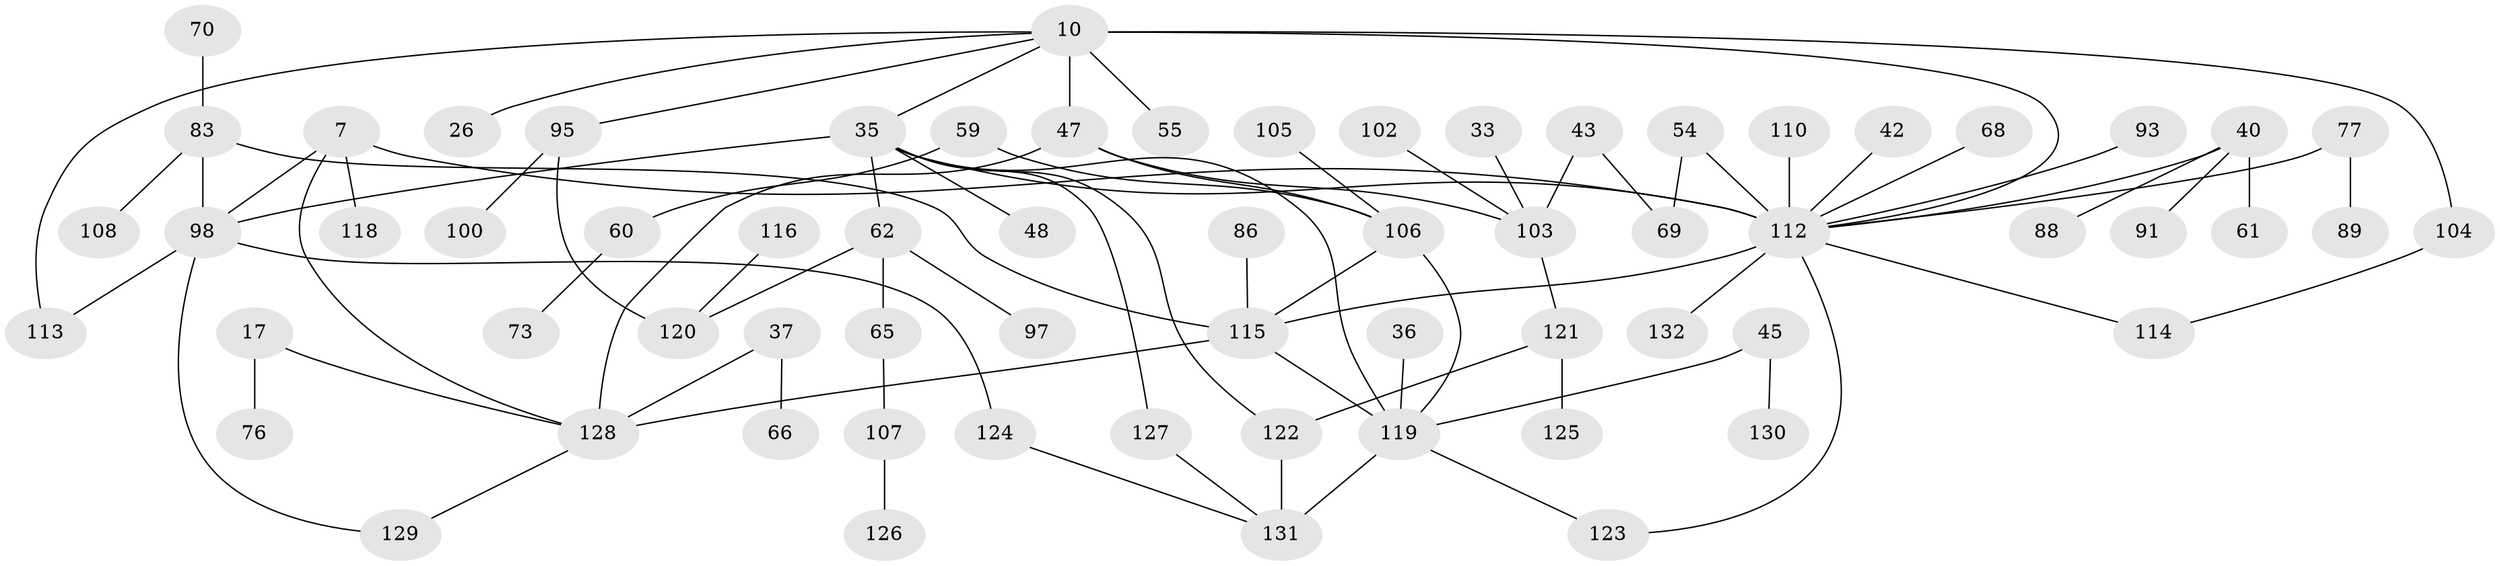 // original degree distribution, {5: 0.06060606060606061, 3: 0.16666666666666666, 4: 0.06818181818181818, 1: 0.2803030303030303, 7: 0.007575757575757576, 8: 0.015151515151515152, 6: 0.03787878787878788, 2: 0.36363636363636365}
// Generated by graph-tools (version 1.1) at 2025/41/03/09/25 04:41:30]
// undirected, 66 vertices, 83 edges
graph export_dot {
graph [start="1"]
  node [color=gray90,style=filled];
  7 [super="+5+6"];
  10 [super="+8"];
  17;
  26;
  33;
  35 [super="+19"];
  36;
  37;
  40;
  42;
  43 [super="+28"];
  45;
  47 [super="+2+1+34"];
  48;
  54;
  55;
  59;
  60;
  61;
  62;
  65;
  66;
  68;
  69;
  70;
  73;
  76;
  77;
  83 [super="+50"];
  86;
  88;
  89;
  91;
  93;
  95 [super="+46"];
  97;
  98 [super="+30+31+41+84"];
  100;
  102;
  103 [super="+25"];
  104;
  105;
  106 [super="+80"];
  107;
  108;
  110;
  112 [super="+96+87+109"];
  113 [super="+78"];
  114;
  115 [super="+75+90"];
  116;
  118;
  119 [super="+117+101+52"];
  120 [super="+79"];
  121;
  122;
  123 [super="+24"];
  124;
  125;
  126;
  127 [super="+111"];
  128 [super="+27+13+22"];
  129;
  130;
  131 [super="+74"];
  132;
  7 -- 118;
  7 -- 98;
  7 -- 128;
  7 -- 112;
  10 -- 55;
  10 -- 35;
  10 -- 26;
  10 -- 104;
  10 -- 47 [weight=2];
  10 -- 95;
  10 -- 113;
  10 -- 112;
  17 -- 76;
  17 -- 128;
  33 -- 103;
  35 -- 48;
  35 -- 62 [weight=2];
  35 -- 122;
  35 -- 98 [weight=2];
  35 -- 119;
  35 -- 112;
  35 -- 127;
  36 -- 119;
  37 -- 66;
  37 -- 128;
  40 -- 61;
  40 -- 88;
  40 -- 91;
  40 -- 112;
  42 -- 112;
  43 -- 69;
  43 -- 103 [weight=2];
  45 -- 130;
  45 -- 119;
  47 -- 106 [weight=2];
  47 -- 103;
  47 -- 128;
  54 -- 69;
  54 -- 112;
  59 -- 60;
  59 -- 106;
  60 -- 73;
  62 -- 65;
  62 -- 97;
  62 -- 120;
  65 -- 107;
  68 -- 112;
  70 -- 83;
  77 -- 89;
  77 -- 112;
  83 -- 108;
  83 -- 115;
  83 -- 98 [weight=2];
  86 -- 115;
  93 -- 112;
  95 -- 120;
  95 -- 100;
  98 -- 124;
  98 -- 129;
  98 -- 113;
  102 -- 103;
  103 -- 121;
  104 -- 114;
  105 -- 106;
  106 -- 119;
  106 -- 115;
  107 -- 126;
  110 -- 112 [weight=2];
  112 -- 114;
  112 -- 115 [weight=4];
  112 -- 132;
  112 -- 123 [weight=2];
  115 -- 128 [weight=2];
  115 -- 119 [weight=2];
  116 -- 120;
  119 -- 123 [weight=2];
  119 -- 131 [weight=2];
  121 -- 125;
  121 -- 122;
  122 -- 131;
  124 -- 131;
  127 -- 131;
  128 -- 129;
}
